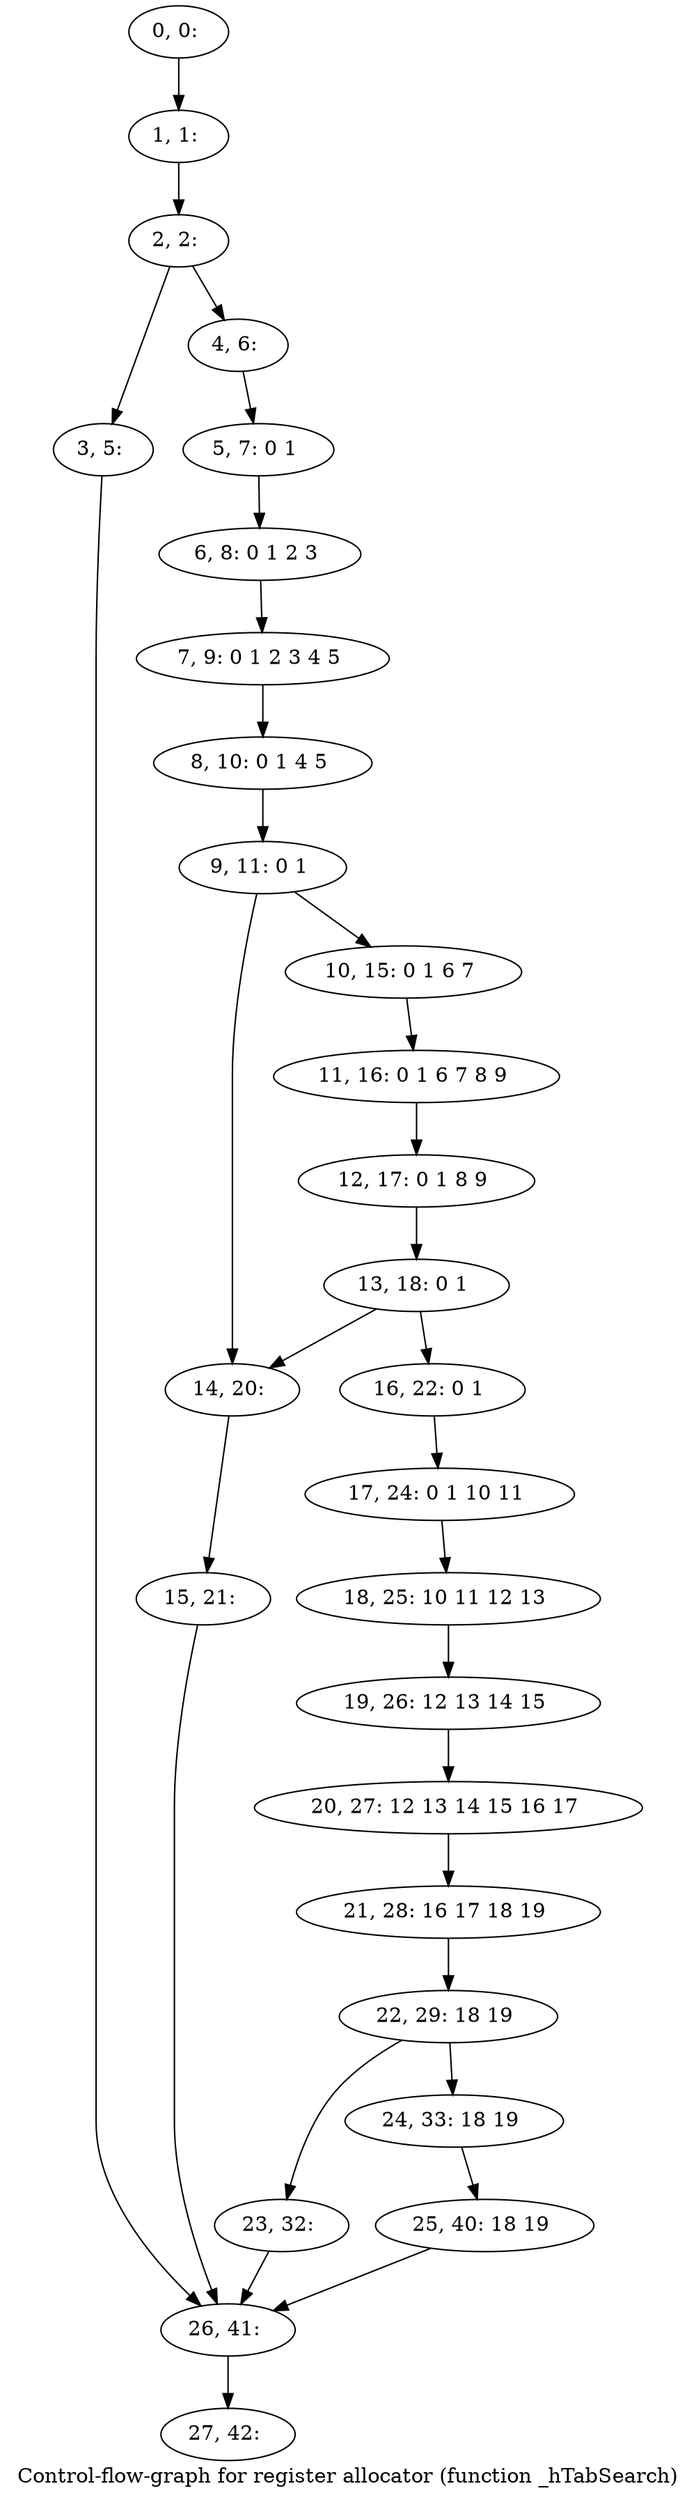 digraph G {
graph [label="Control-flow-graph for register allocator (function _hTabSearch)"]
0[label="0, 0: "];
1[label="1, 1: "];
2[label="2, 2: "];
3[label="3, 5: "];
4[label="4, 6: "];
5[label="5, 7: 0 1 "];
6[label="6, 8: 0 1 2 3 "];
7[label="7, 9: 0 1 2 3 4 5 "];
8[label="8, 10: 0 1 4 5 "];
9[label="9, 11: 0 1 "];
10[label="10, 15: 0 1 6 7 "];
11[label="11, 16: 0 1 6 7 8 9 "];
12[label="12, 17: 0 1 8 9 "];
13[label="13, 18: 0 1 "];
14[label="14, 20: "];
15[label="15, 21: "];
16[label="16, 22: 0 1 "];
17[label="17, 24: 0 1 10 11 "];
18[label="18, 25: 10 11 12 13 "];
19[label="19, 26: 12 13 14 15 "];
20[label="20, 27: 12 13 14 15 16 17 "];
21[label="21, 28: 16 17 18 19 "];
22[label="22, 29: 18 19 "];
23[label="23, 32: "];
24[label="24, 33: 18 19 "];
25[label="25, 40: 18 19 "];
26[label="26, 41: "];
27[label="27, 42: "];
0->1 ;
1->2 ;
2->3 ;
2->4 ;
3->26 ;
4->5 ;
5->6 ;
6->7 ;
7->8 ;
8->9 ;
9->10 ;
9->14 ;
10->11 ;
11->12 ;
12->13 ;
13->14 ;
13->16 ;
14->15 ;
15->26 ;
16->17 ;
17->18 ;
18->19 ;
19->20 ;
20->21 ;
21->22 ;
22->23 ;
22->24 ;
23->26 ;
24->25 ;
25->26 ;
26->27 ;
}
